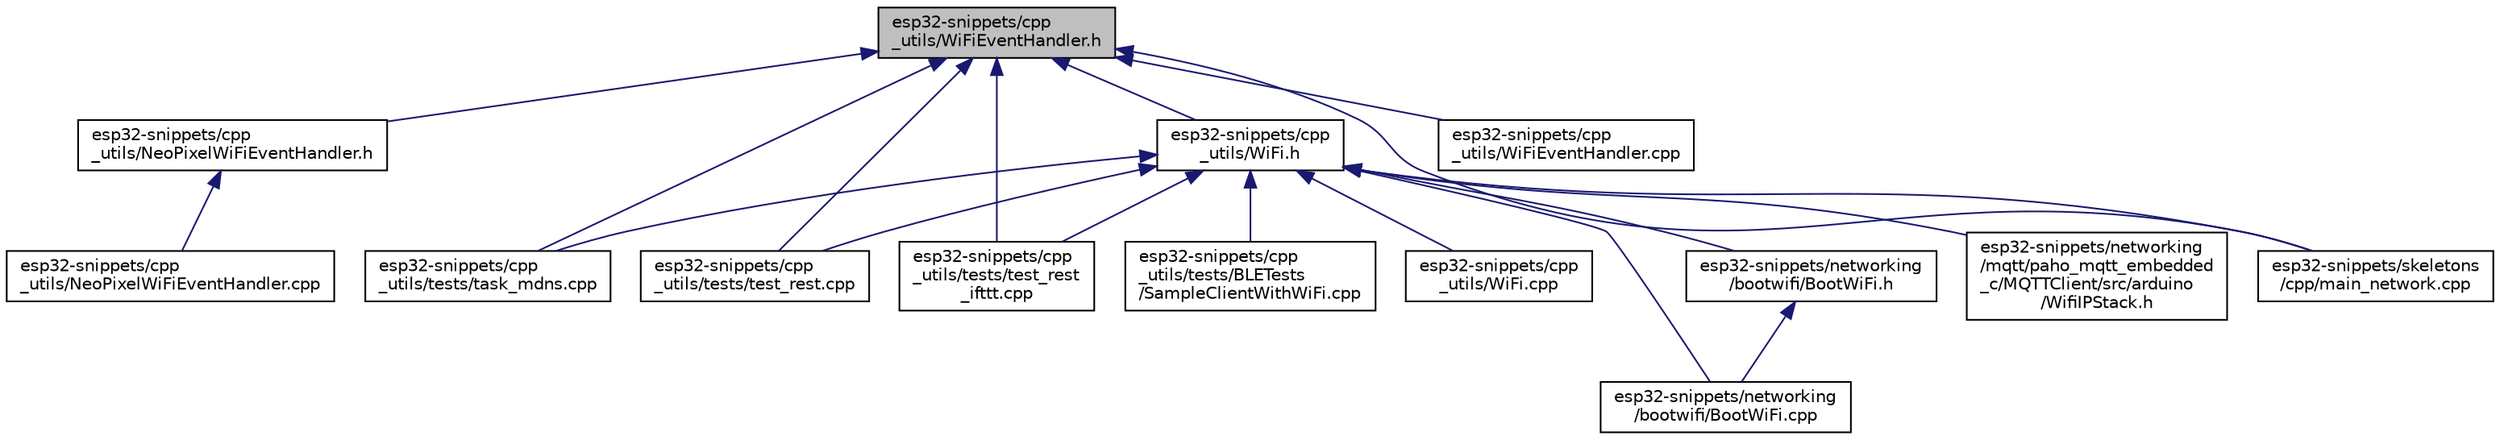 digraph "esp32-snippets/cpp_utils/WiFiEventHandler.h"
{
  edge [fontname="Helvetica",fontsize="10",labelfontname="Helvetica",labelfontsize="10"];
  node [fontname="Helvetica",fontsize="10",shape=record];
  Node3 [label="esp32-snippets/cpp\l_utils/WiFiEventHandler.h",height=0.2,width=0.4,color="black", fillcolor="grey75", style="filled", fontcolor="black"];
  Node3 -> Node4 [dir="back",color="midnightblue",fontsize="10",style="solid",fontname="Helvetica"];
  Node4 [label="esp32-snippets/cpp\l_utils/NeoPixelWiFiEventHandler.h",height=0.2,width=0.4,color="black", fillcolor="white", style="filled",URL="$_neo_pixel_wi_fi_event_handler_8h.html"];
  Node4 -> Node5 [dir="back",color="midnightblue",fontsize="10",style="solid",fontname="Helvetica"];
  Node5 [label="esp32-snippets/cpp\l_utils/NeoPixelWiFiEventHandler.cpp",height=0.2,width=0.4,color="black", fillcolor="white", style="filled",URL="$_neo_pixel_wi_fi_event_handler_8cpp.html"];
  Node3 -> Node6 [dir="back",color="midnightblue",fontsize="10",style="solid",fontname="Helvetica"];
  Node6 [label="esp32-snippets/cpp\l_utils/tests/task_mdns.cpp",height=0.2,width=0.4,color="black", fillcolor="white", style="filled",URL="$task__mdns_8cpp.html"];
  Node3 -> Node7 [dir="back",color="midnightblue",fontsize="10",style="solid",fontname="Helvetica"];
  Node7 [label="esp32-snippets/cpp\l_utils/tests/test_rest.cpp",height=0.2,width=0.4,color="black", fillcolor="white", style="filled",URL="$test__rest_8cpp.html"];
  Node3 -> Node8 [dir="back",color="midnightblue",fontsize="10",style="solid",fontname="Helvetica"];
  Node8 [label="esp32-snippets/cpp\l_utils/tests/test_rest\l_ifttt.cpp",height=0.2,width=0.4,color="black", fillcolor="white", style="filled",URL="$test__rest__ifttt_8cpp.html"];
  Node3 -> Node9 [dir="back",color="midnightblue",fontsize="10",style="solid",fontname="Helvetica"];
  Node9 [label="esp32-snippets/cpp\l_utils/WiFi.h",height=0.2,width=0.4,color="black", fillcolor="white", style="filled",URL="$_wi_fi_8h.html"];
  Node9 -> Node10 [dir="back",color="midnightblue",fontsize="10",style="solid",fontname="Helvetica"];
  Node10 [label="esp32-snippets/cpp\l_utils/tests/BLETests\l/SampleClientWithWiFi.cpp",height=0.2,width=0.4,color="black", fillcolor="white", style="filled",URL="$_sample_client_with_wi_fi_8cpp.html"];
  Node9 -> Node6 [dir="back",color="midnightblue",fontsize="10",style="solid",fontname="Helvetica"];
  Node9 -> Node7 [dir="back",color="midnightblue",fontsize="10",style="solid",fontname="Helvetica"];
  Node9 -> Node8 [dir="back",color="midnightblue",fontsize="10",style="solid",fontname="Helvetica"];
  Node9 -> Node11 [dir="back",color="midnightblue",fontsize="10",style="solid",fontname="Helvetica"];
  Node11 [label="esp32-snippets/cpp\l_utils/WiFi.cpp",height=0.2,width=0.4,color="black", fillcolor="white", style="filled",URL="$esp32-snippets_2cpp__utils_2_wi_fi_8cpp.html"];
  Node9 -> Node12 [dir="back",color="midnightblue",fontsize="10",style="solid",fontname="Helvetica"];
  Node12 [label="esp32-snippets/networking\l/bootwifi/BootWiFi.cpp",height=0.2,width=0.4,color="black", fillcolor="white", style="filled",URL="$_boot_wi_fi_8cpp.html"];
  Node9 -> Node13 [dir="back",color="midnightblue",fontsize="10",style="solid",fontname="Helvetica"];
  Node13 [label="esp32-snippets/networking\l/bootwifi/BootWiFi.h",height=0.2,width=0.4,color="black", fillcolor="white", style="filled",URL="$_boot_wi_fi_8h.html"];
  Node13 -> Node12 [dir="back",color="midnightblue",fontsize="10",style="solid",fontname="Helvetica"];
  Node9 -> Node14 [dir="back",color="midnightblue",fontsize="10",style="solid",fontname="Helvetica"];
  Node14 [label="esp32-snippets/networking\l/mqtt/paho_mqtt_embedded\l_c/MQTTClient/src/arduino\l/WifiIPStack.h",height=0.2,width=0.4,color="black", fillcolor="white", style="filled",URL="$_wifi_i_p_stack_8h.html"];
  Node9 -> Node15 [dir="back",color="midnightblue",fontsize="10",style="solid",fontname="Helvetica"];
  Node15 [label="esp32-snippets/skeletons\l/cpp/main_network.cpp",height=0.2,width=0.4,color="black", fillcolor="white", style="filled",URL="$main__network_8cpp.html"];
  Node3 -> Node16 [dir="back",color="midnightblue",fontsize="10",style="solid",fontname="Helvetica"];
  Node16 [label="esp32-snippets/cpp\l_utils/WiFiEventHandler.cpp",height=0.2,width=0.4,color="black", fillcolor="white", style="filled",URL="$_wi_fi_event_handler_8cpp.html"];
  Node3 -> Node15 [dir="back",color="midnightblue",fontsize="10",style="solid",fontname="Helvetica"];
}
